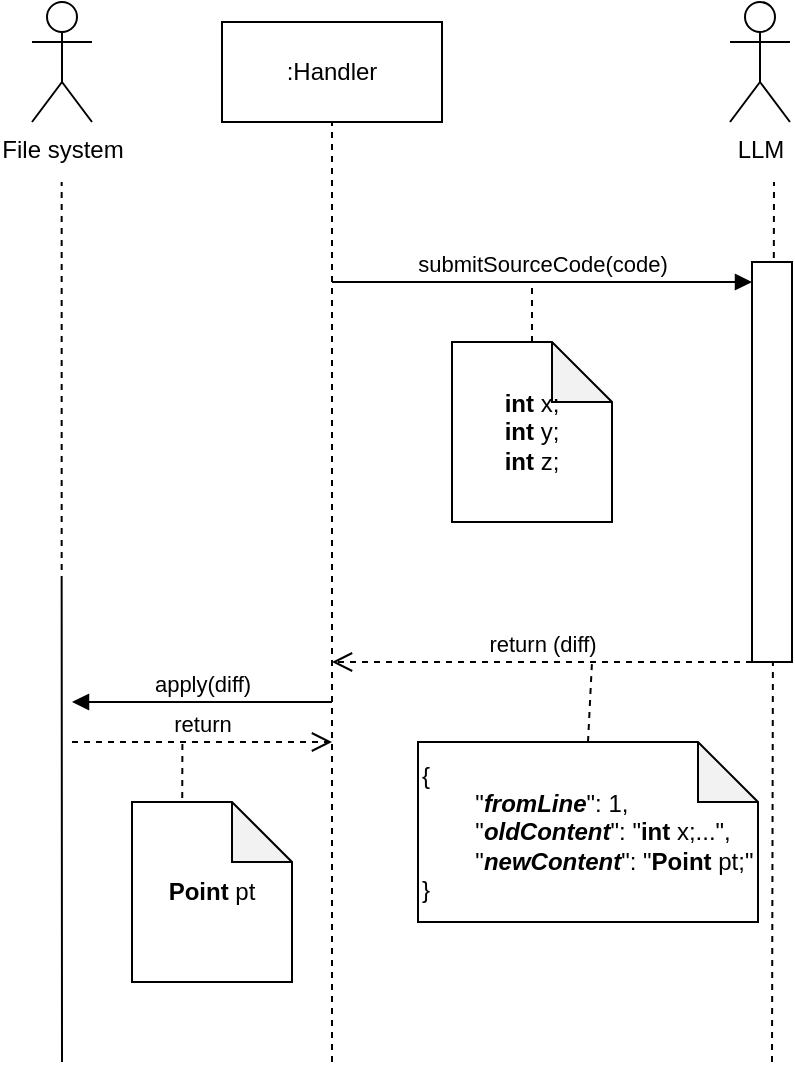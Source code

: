 <mxfile version="24.8.9">
  <diagram name="Seite-1" id="Vz7f1Som9HTKloI9b_t3">
    <mxGraphModel dx="872" dy="477" grid="1" gridSize="10" guides="1" tooltips="1" connect="1" arrows="1" fold="1" page="1" pageScale="1" pageWidth="827" pageHeight="1169" math="0" shadow="0">
      <root>
        <mxCell id="0" />
        <mxCell id="1" parent="0" />
        <mxCell id="_qXaZIHhWSCAouoO_Cvu-1" value=":Handler" style="html=1;whiteSpace=wrap;" vertex="1" parent="1">
          <mxGeometry x="145" y="90" width="110" height="50" as="geometry" />
        </mxCell>
        <mxCell id="_qXaZIHhWSCAouoO_Cvu-2" value="LLM" style="shape=umlActor;verticalLabelPosition=bottom;verticalAlign=top;html=1;" vertex="1" parent="1">
          <mxGeometry x="399" y="80" width="30" height="60" as="geometry" />
        </mxCell>
        <mxCell id="_qXaZIHhWSCAouoO_Cvu-3" value="" style="endArrow=none;dashed=1;html=1;rounded=0;entryX=0.5;entryY=1;entryDx=0;entryDy=0;" edge="1" parent="1" target="_qXaZIHhWSCAouoO_Cvu-1">
          <mxGeometry width="50" height="50" relative="1" as="geometry">
            <mxPoint x="200" y="610" as="sourcePoint" />
            <mxPoint x="440" y="130" as="targetPoint" />
            <Array as="points" />
          </mxGeometry>
        </mxCell>
        <mxCell id="_qXaZIHhWSCAouoO_Cvu-4" value="" style="endArrow=none;dashed=1;html=1;rounded=0;" edge="1" parent="1">
          <mxGeometry width="50" height="50" relative="1" as="geometry">
            <mxPoint x="420" y="610" as="sourcePoint" />
            <mxPoint x="421" y="170" as="targetPoint" />
          </mxGeometry>
        </mxCell>
        <mxCell id="_qXaZIHhWSCAouoO_Cvu-5" value="submitSourceCode(code)" style="html=1;verticalAlign=bottom;endArrow=block;curved=0;rounded=0;" edge="1" parent="1">
          <mxGeometry width="80" relative="1" as="geometry">
            <mxPoint x="200" y="220" as="sourcePoint" />
            <mxPoint x="410" y="220" as="targetPoint" />
          </mxGeometry>
        </mxCell>
        <mxCell id="_qXaZIHhWSCAouoO_Cvu-7" style="rounded=0;orthogonalLoop=1;jettySize=auto;html=1;exitX=0.5;exitY=0;exitDx=0;exitDy=0;exitPerimeter=0;dashed=1;endArrow=none;endFill=0;" edge="1" parent="1" source="_qXaZIHhWSCAouoO_Cvu-6">
          <mxGeometry relative="1" as="geometry">
            <mxPoint x="300" y="220" as="targetPoint" />
          </mxGeometry>
        </mxCell>
        <mxCell id="_qXaZIHhWSCAouoO_Cvu-6" value="&lt;b&gt;int &lt;/b&gt;x;&lt;div&gt;&lt;b&gt;int &lt;/b&gt;y;&lt;/div&gt;&lt;div&gt;&lt;b&gt;int &lt;/b&gt;z;&lt;/div&gt;" style="shape=note;whiteSpace=wrap;html=1;backgroundOutline=1;darkOpacity=0.05;" vertex="1" parent="1">
          <mxGeometry x="260" y="250" width="80" height="90" as="geometry" />
        </mxCell>
        <mxCell id="_qXaZIHhWSCAouoO_Cvu-8" value="" style="rounded=0;whiteSpace=wrap;html=1;" vertex="1" parent="1">
          <mxGeometry x="410" y="210" width="20" height="200" as="geometry" />
        </mxCell>
        <mxCell id="_qXaZIHhWSCAouoO_Cvu-9" value="return (diff)" style="html=1;verticalAlign=bottom;endArrow=open;dashed=1;endSize=8;curved=0;rounded=0;exitX=0;exitY=1;exitDx=0;exitDy=0;" edge="1" parent="1" source="_qXaZIHhWSCAouoO_Cvu-8">
          <mxGeometry relative="1" as="geometry">
            <mxPoint x="370" y="390" as="sourcePoint" />
            <mxPoint x="200" y="410" as="targetPoint" />
          </mxGeometry>
        </mxCell>
        <mxCell id="_qXaZIHhWSCAouoO_Cvu-11" style="rounded=0;orthogonalLoop=1;jettySize=auto;html=1;exitX=0.5;exitY=0;exitDx=0;exitDy=0;exitPerimeter=0;endArrow=none;endFill=0;dashed=1;" edge="1" parent="1" source="_qXaZIHhWSCAouoO_Cvu-10">
          <mxGeometry relative="1" as="geometry">
            <mxPoint x="330.0" y="410" as="targetPoint" />
          </mxGeometry>
        </mxCell>
        <mxCell id="_qXaZIHhWSCAouoO_Cvu-10" value="{&lt;div&gt;&lt;span style=&quot;white-space: pre;&quot;&gt;&#x9;&lt;/span&gt;&quot;&lt;b&gt;&lt;i&gt;fromLine&lt;/i&gt;&lt;/b&gt;&quot;: 1,&lt;/div&gt;&lt;div&gt;&lt;span style=&quot;white-space: pre;&quot;&gt;&#x9;&lt;/span&gt;&quot;&lt;i style=&quot;font-weight: bold;&quot;&gt;oldContent&lt;/i&gt;&quot;: &quot;&lt;b&gt;int &lt;/b&gt;x;...&quot;,&lt;/div&gt;&lt;div&gt;&lt;span style=&quot;white-space: pre;&quot;&gt;&#x9;&lt;/span&gt;&quot;&lt;b&gt;&lt;i&gt;newContent&lt;/i&gt;&lt;/b&gt;&quot;: &quot;&lt;b&gt;Point&lt;/b&gt; pt;&quot;&lt;br&gt;&lt;div&gt;}&lt;/div&gt;&lt;/div&gt;" style="shape=note;whiteSpace=wrap;html=1;backgroundOutline=1;darkOpacity=0.05;align=left;" vertex="1" parent="1">
          <mxGeometry x="243" y="450" width="170" height="90" as="geometry" />
        </mxCell>
        <mxCell id="_qXaZIHhWSCAouoO_Cvu-12" value="File system" style="shape=umlActor;verticalLabelPosition=bottom;verticalAlign=top;html=1;" vertex="1" parent="1">
          <mxGeometry x="50" y="80" width="30" height="60" as="geometry" />
        </mxCell>
        <mxCell id="_qXaZIHhWSCAouoO_Cvu-13" value="" style="endArrow=none;dashed=1;html=1;rounded=0;entryX=0.5;entryY=1;entryDx=0;entryDy=0;" edge="1" parent="1">
          <mxGeometry width="50" height="50" relative="1" as="geometry">
            <mxPoint x="64.83" y="370" as="sourcePoint" />
            <mxPoint x="64.83" y="170" as="targetPoint" />
            <Array as="points">
              <mxPoint x="65" y="610" />
              <mxPoint x="64.83" y="370" />
            </Array>
          </mxGeometry>
        </mxCell>
        <mxCell id="_qXaZIHhWSCAouoO_Cvu-14" value="apply(diff)" style="html=1;verticalAlign=bottom;endArrow=block;curved=0;rounded=0;" edge="1" parent="1">
          <mxGeometry width="80" relative="1" as="geometry">
            <mxPoint x="200" y="430" as="sourcePoint" />
            <mxPoint x="70" y="430" as="targetPoint" />
          </mxGeometry>
        </mxCell>
        <mxCell id="_qXaZIHhWSCAouoO_Cvu-17" style="edgeStyle=orthogonalEdgeStyle;rounded=0;orthogonalLoop=1;jettySize=auto;html=1;exitX=0;exitY=0;exitDx=25;exitDy=0;exitPerimeter=0;endArrow=none;endFill=0;dashed=1;" edge="1" parent="1">
          <mxGeometry relative="1" as="geometry">
            <mxPoint x="125.207" y="450" as="targetPoint" />
            <mxPoint x="125.0" y="550" as="sourcePoint" />
            <Array as="points">
              <mxPoint x="125" y="520" />
              <mxPoint x="125" y="520" />
            </Array>
          </mxGeometry>
        </mxCell>
        <mxCell id="_qXaZIHhWSCAouoO_Cvu-15" value="&lt;b&gt;Point &lt;/b&gt;pt" style="shape=note;whiteSpace=wrap;html=1;backgroundOutline=1;darkOpacity=0.05;" vertex="1" parent="1">
          <mxGeometry x="100" y="480" width="80" height="90" as="geometry" />
        </mxCell>
        <mxCell id="_qXaZIHhWSCAouoO_Cvu-18" value="return" style="html=1;verticalAlign=bottom;endArrow=open;dashed=1;endSize=8;curved=0;rounded=0;" edge="1" parent="1">
          <mxGeometry relative="1" as="geometry">
            <mxPoint x="70" y="450" as="sourcePoint" />
            <mxPoint x="200" y="450" as="targetPoint" />
          </mxGeometry>
        </mxCell>
      </root>
    </mxGraphModel>
  </diagram>
</mxfile>
